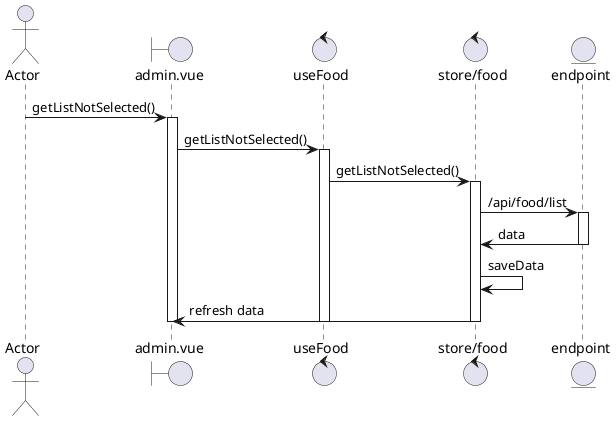 @startuml unselected foods

actor "Actor"
boundary "admin.vue"
control "useFood"
control "store/food"
entity "endpoint"

"Actor" ->  "admin.vue" : getListNotSelected()
activate admin.vue
"admin.vue" ->  "useFood" : getListNotSelected()
activate useFood
"useFood" -> "store/food" : getListNotSelected()
activate "store/food"
"store/food" -> "endpoint" : /api/food/list
activate endpoint
"endpoint" -> "store/food" : data
deactivate endpoint
"store/food" -> "store/food" : saveData
"store/food" -> "admin.vue" : refresh data
deactivate "store/food"
deactivate useFood
deactivate admin.vue  

@enduml